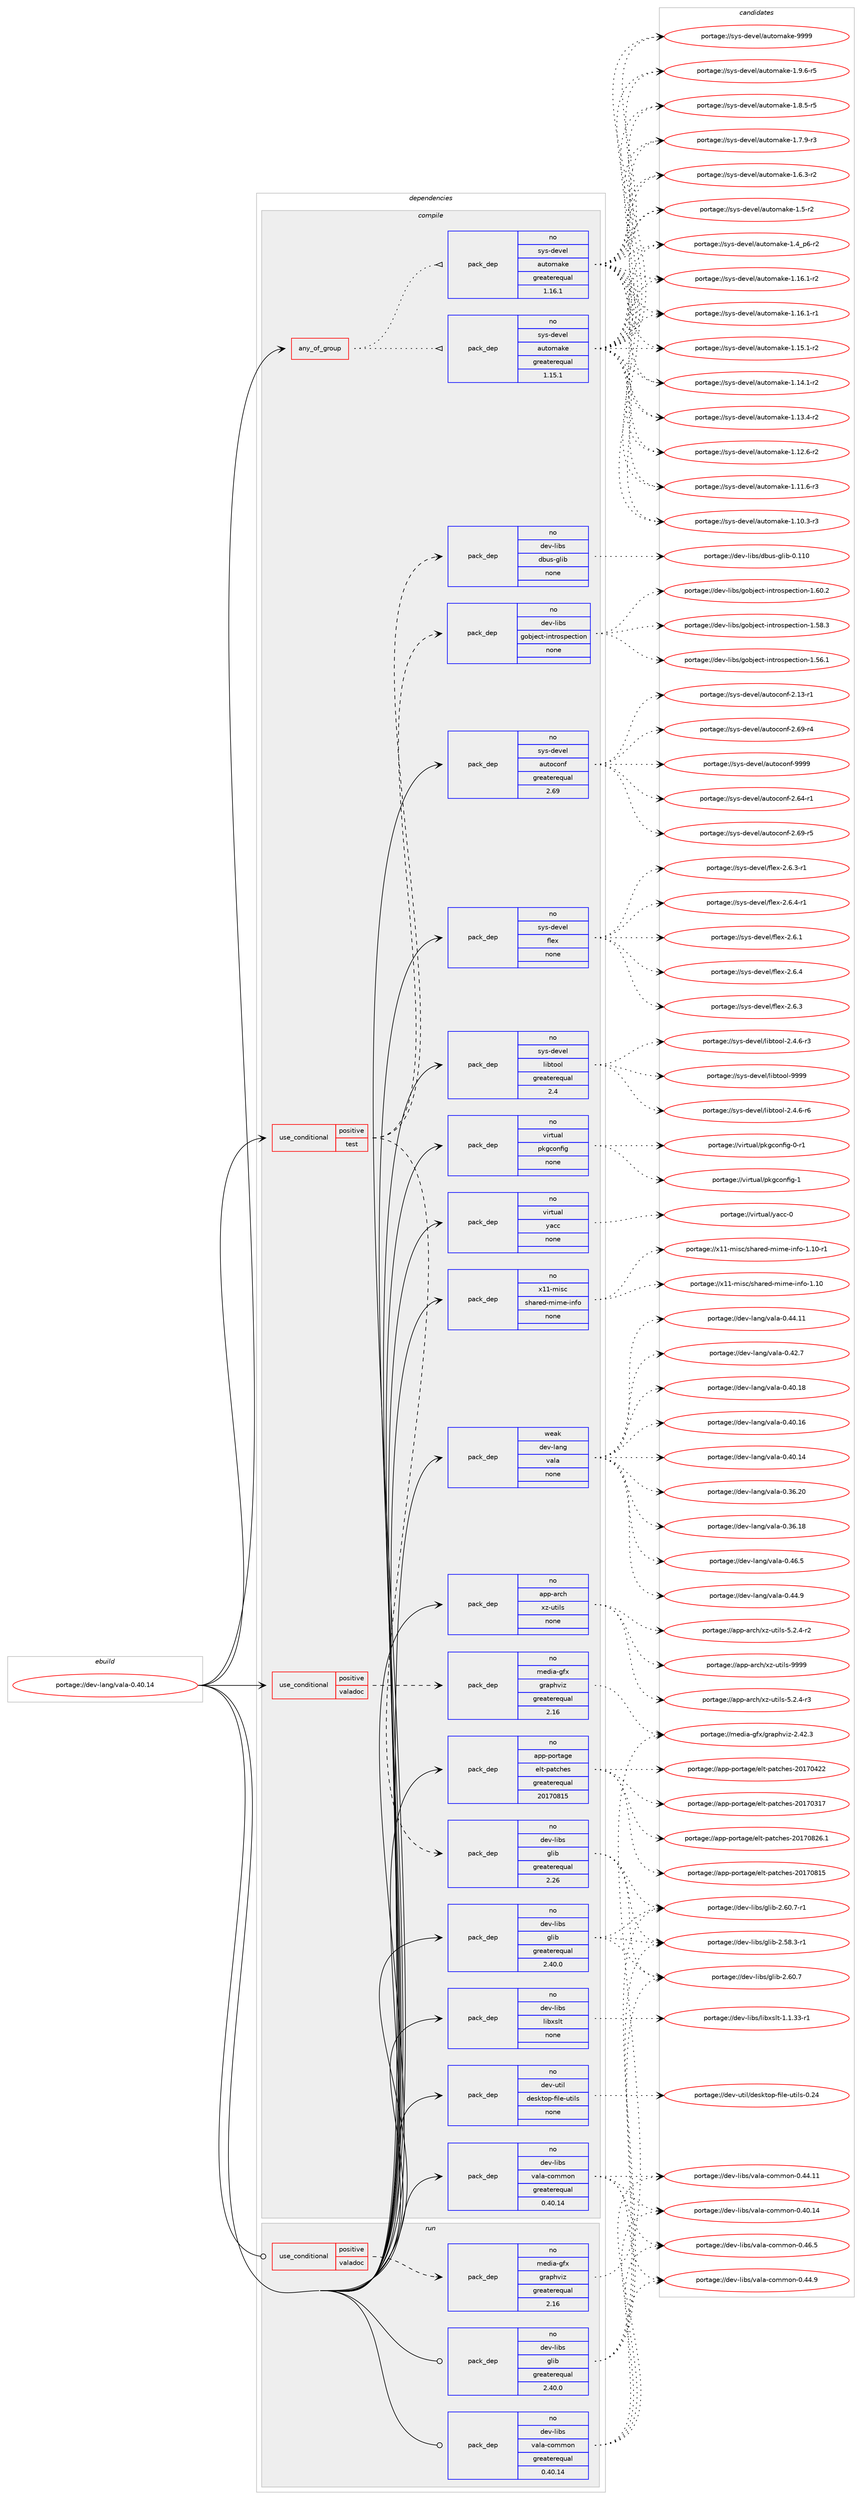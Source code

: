 digraph prolog {

# *************
# Graph options
# *************

newrank=true;
concentrate=true;
compound=true;
graph [rankdir=LR,fontname=Helvetica,fontsize=10,ranksep=1.5];#, ranksep=2.5, nodesep=0.2];
edge  [arrowhead=vee];
node  [fontname=Helvetica,fontsize=10];

# **********
# The ebuild
# **********

subgraph cluster_leftcol {
color=gray;
label=<<i>ebuild</i>>;
id [label="portage://dev-lang/vala-0.40.14", color=red, width=4, href="../dev-lang/vala-0.40.14.svg"];
}

# ****************
# The dependencies
# ****************

subgraph cluster_midcol {
color=gray;
label=<<i>dependencies</i>>;
subgraph cluster_compile {
fillcolor="#eeeeee";
style=filled;
label=<<i>compile</i>>;
subgraph any5160 {
dependency517334 [label=<<TABLE BORDER="0" CELLBORDER="1" CELLSPACING="0" CELLPADDING="4"><TR><TD CELLPADDING="10">any_of_group</TD></TR></TABLE>>, shape=none, color=red];subgraph pack385393 {
dependency517335 [label=<<TABLE BORDER="0" CELLBORDER="1" CELLSPACING="0" CELLPADDING="4" WIDTH="220"><TR><TD ROWSPAN="6" CELLPADDING="30">pack_dep</TD></TR><TR><TD WIDTH="110">no</TD></TR><TR><TD>sys-devel</TD></TR><TR><TD>automake</TD></TR><TR><TD>greaterequal</TD></TR><TR><TD>1.16.1</TD></TR></TABLE>>, shape=none, color=blue];
}
dependency517334:e -> dependency517335:w [weight=20,style="dotted",arrowhead="oinv"];
subgraph pack385394 {
dependency517336 [label=<<TABLE BORDER="0" CELLBORDER="1" CELLSPACING="0" CELLPADDING="4" WIDTH="220"><TR><TD ROWSPAN="6" CELLPADDING="30">pack_dep</TD></TR><TR><TD WIDTH="110">no</TD></TR><TR><TD>sys-devel</TD></TR><TR><TD>automake</TD></TR><TR><TD>greaterequal</TD></TR><TR><TD>1.15.1</TD></TR></TABLE>>, shape=none, color=blue];
}
dependency517334:e -> dependency517336:w [weight=20,style="dotted",arrowhead="oinv"];
}
id:e -> dependency517334:w [weight=20,style="solid",arrowhead="vee"];
subgraph cond126544 {
dependency517337 [label=<<TABLE BORDER="0" CELLBORDER="1" CELLSPACING="0" CELLPADDING="4"><TR><TD ROWSPAN="3" CELLPADDING="10">use_conditional</TD></TR><TR><TD>positive</TD></TR><TR><TD>test</TD></TR></TABLE>>, shape=none, color=red];
subgraph pack385395 {
dependency517338 [label=<<TABLE BORDER="0" CELLBORDER="1" CELLSPACING="0" CELLPADDING="4" WIDTH="220"><TR><TD ROWSPAN="6" CELLPADDING="30">pack_dep</TD></TR><TR><TD WIDTH="110">no</TD></TR><TR><TD>dev-libs</TD></TR><TR><TD>dbus-glib</TD></TR><TR><TD>none</TD></TR><TR><TD></TD></TR></TABLE>>, shape=none, color=blue];
}
dependency517337:e -> dependency517338:w [weight=20,style="dashed",arrowhead="vee"];
subgraph pack385396 {
dependency517339 [label=<<TABLE BORDER="0" CELLBORDER="1" CELLSPACING="0" CELLPADDING="4" WIDTH="220"><TR><TD ROWSPAN="6" CELLPADDING="30">pack_dep</TD></TR><TR><TD WIDTH="110">no</TD></TR><TR><TD>dev-libs</TD></TR><TR><TD>glib</TD></TR><TR><TD>greaterequal</TD></TR><TR><TD>2.26</TD></TR></TABLE>>, shape=none, color=blue];
}
dependency517337:e -> dependency517339:w [weight=20,style="dashed",arrowhead="vee"];
subgraph pack385397 {
dependency517340 [label=<<TABLE BORDER="0" CELLBORDER="1" CELLSPACING="0" CELLPADDING="4" WIDTH="220"><TR><TD ROWSPAN="6" CELLPADDING="30">pack_dep</TD></TR><TR><TD WIDTH="110">no</TD></TR><TR><TD>dev-libs</TD></TR><TR><TD>gobject-introspection</TD></TR><TR><TD>none</TD></TR><TR><TD></TD></TR></TABLE>>, shape=none, color=blue];
}
dependency517337:e -> dependency517340:w [weight=20,style="dashed",arrowhead="vee"];
}
id:e -> dependency517337:w [weight=20,style="solid",arrowhead="vee"];
subgraph cond126545 {
dependency517341 [label=<<TABLE BORDER="0" CELLBORDER="1" CELLSPACING="0" CELLPADDING="4"><TR><TD ROWSPAN="3" CELLPADDING="10">use_conditional</TD></TR><TR><TD>positive</TD></TR><TR><TD>valadoc</TD></TR></TABLE>>, shape=none, color=red];
subgraph pack385398 {
dependency517342 [label=<<TABLE BORDER="0" CELLBORDER="1" CELLSPACING="0" CELLPADDING="4" WIDTH="220"><TR><TD ROWSPAN="6" CELLPADDING="30">pack_dep</TD></TR><TR><TD WIDTH="110">no</TD></TR><TR><TD>media-gfx</TD></TR><TR><TD>graphviz</TD></TR><TR><TD>greaterequal</TD></TR><TR><TD>2.16</TD></TR></TABLE>>, shape=none, color=blue];
}
dependency517341:e -> dependency517342:w [weight=20,style="dashed",arrowhead="vee"];
}
id:e -> dependency517341:w [weight=20,style="solid",arrowhead="vee"];
subgraph pack385399 {
dependency517343 [label=<<TABLE BORDER="0" CELLBORDER="1" CELLSPACING="0" CELLPADDING="4" WIDTH="220"><TR><TD ROWSPAN="6" CELLPADDING="30">pack_dep</TD></TR><TR><TD WIDTH="110">no</TD></TR><TR><TD>app-arch</TD></TR><TR><TD>xz-utils</TD></TR><TR><TD>none</TD></TR><TR><TD></TD></TR></TABLE>>, shape=none, color=blue];
}
id:e -> dependency517343:w [weight=20,style="solid",arrowhead="vee"];
subgraph pack385400 {
dependency517344 [label=<<TABLE BORDER="0" CELLBORDER="1" CELLSPACING="0" CELLPADDING="4" WIDTH="220"><TR><TD ROWSPAN="6" CELLPADDING="30">pack_dep</TD></TR><TR><TD WIDTH="110">no</TD></TR><TR><TD>app-portage</TD></TR><TR><TD>elt-patches</TD></TR><TR><TD>greaterequal</TD></TR><TR><TD>20170815</TD></TR></TABLE>>, shape=none, color=blue];
}
id:e -> dependency517344:w [weight=20,style="solid",arrowhead="vee"];
subgraph pack385401 {
dependency517345 [label=<<TABLE BORDER="0" CELLBORDER="1" CELLSPACING="0" CELLPADDING="4" WIDTH="220"><TR><TD ROWSPAN="6" CELLPADDING="30">pack_dep</TD></TR><TR><TD WIDTH="110">no</TD></TR><TR><TD>dev-libs</TD></TR><TR><TD>glib</TD></TR><TR><TD>greaterequal</TD></TR><TR><TD>2.40.0</TD></TR></TABLE>>, shape=none, color=blue];
}
id:e -> dependency517345:w [weight=20,style="solid",arrowhead="vee"];
subgraph pack385402 {
dependency517346 [label=<<TABLE BORDER="0" CELLBORDER="1" CELLSPACING="0" CELLPADDING="4" WIDTH="220"><TR><TD ROWSPAN="6" CELLPADDING="30">pack_dep</TD></TR><TR><TD WIDTH="110">no</TD></TR><TR><TD>dev-libs</TD></TR><TR><TD>libxslt</TD></TR><TR><TD>none</TD></TR><TR><TD></TD></TR></TABLE>>, shape=none, color=blue];
}
id:e -> dependency517346:w [weight=20,style="solid",arrowhead="vee"];
subgraph pack385403 {
dependency517347 [label=<<TABLE BORDER="0" CELLBORDER="1" CELLSPACING="0" CELLPADDING="4" WIDTH="220"><TR><TD ROWSPAN="6" CELLPADDING="30">pack_dep</TD></TR><TR><TD WIDTH="110">no</TD></TR><TR><TD>dev-libs</TD></TR><TR><TD>vala-common</TD></TR><TR><TD>greaterequal</TD></TR><TR><TD>0.40.14</TD></TR></TABLE>>, shape=none, color=blue];
}
id:e -> dependency517347:w [weight=20,style="solid",arrowhead="vee"];
subgraph pack385404 {
dependency517348 [label=<<TABLE BORDER="0" CELLBORDER="1" CELLSPACING="0" CELLPADDING="4" WIDTH="220"><TR><TD ROWSPAN="6" CELLPADDING="30">pack_dep</TD></TR><TR><TD WIDTH="110">no</TD></TR><TR><TD>dev-util</TD></TR><TR><TD>desktop-file-utils</TD></TR><TR><TD>none</TD></TR><TR><TD></TD></TR></TABLE>>, shape=none, color=blue];
}
id:e -> dependency517348:w [weight=20,style="solid",arrowhead="vee"];
subgraph pack385405 {
dependency517349 [label=<<TABLE BORDER="0" CELLBORDER="1" CELLSPACING="0" CELLPADDING="4" WIDTH="220"><TR><TD ROWSPAN="6" CELLPADDING="30">pack_dep</TD></TR><TR><TD WIDTH="110">no</TD></TR><TR><TD>sys-devel</TD></TR><TR><TD>autoconf</TD></TR><TR><TD>greaterequal</TD></TR><TR><TD>2.69</TD></TR></TABLE>>, shape=none, color=blue];
}
id:e -> dependency517349:w [weight=20,style="solid",arrowhead="vee"];
subgraph pack385406 {
dependency517350 [label=<<TABLE BORDER="0" CELLBORDER="1" CELLSPACING="0" CELLPADDING="4" WIDTH="220"><TR><TD ROWSPAN="6" CELLPADDING="30">pack_dep</TD></TR><TR><TD WIDTH="110">no</TD></TR><TR><TD>sys-devel</TD></TR><TR><TD>flex</TD></TR><TR><TD>none</TD></TR><TR><TD></TD></TR></TABLE>>, shape=none, color=blue];
}
id:e -> dependency517350:w [weight=20,style="solid",arrowhead="vee"];
subgraph pack385407 {
dependency517351 [label=<<TABLE BORDER="0" CELLBORDER="1" CELLSPACING="0" CELLPADDING="4" WIDTH="220"><TR><TD ROWSPAN="6" CELLPADDING="30">pack_dep</TD></TR><TR><TD WIDTH="110">no</TD></TR><TR><TD>sys-devel</TD></TR><TR><TD>libtool</TD></TR><TR><TD>greaterequal</TD></TR><TR><TD>2.4</TD></TR></TABLE>>, shape=none, color=blue];
}
id:e -> dependency517351:w [weight=20,style="solid",arrowhead="vee"];
subgraph pack385408 {
dependency517352 [label=<<TABLE BORDER="0" CELLBORDER="1" CELLSPACING="0" CELLPADDING="4" WIDTH="220"><TR><TD ROWSPAN="6" CELLPADDING="30">pack_dep</TD></TR><TR><TD WIDTH="110">no</TD></TR><TR><TD>virtual</TD></TR><TR><TD>pkgconfig</TD></TR><TR><TD>none</TD></TR><TR><TD></TD></TR></TABLE>>, shape=none, color=blue];
}
id:e -> dependency517352:w [weight=20,style="solid",arrowhead="vee"];
subgraph pack385409 {
dependency517353 [label=<<TABLE BORDER="0" CELLBORDER="1" CELLSPACING="0" CELLPADDING="4" WIDTH="220"><TR><TD ROWSPAN="6" CELLPADDING="30">pack_dep</TD></TR><TR><TD WIDTH="110">no</TD></TR><TR><TD>virtual</TD></TR><TR><TD>yacc</TD></TR><TR><TD>none</TD></TR><TR><TD></TD></TR></TABLE>>, shape=none, color=blue];
}
id:e -> dependency517353:w [weight=20,style="solid",arrowhead="vee"];
subgraph pack385410 {
dependency517354 [label=<<TABLE BORDER="0" CELLBORDER="1" CELLSPACING="0" CELLPADDING="4" WIDTH="220"><TR><TD ROWSPAN="6" CELLPADDING="30">pack_dep</TD></TR><TR><TD WIDTH="110">no</TD></TR><TR><TD>x11-misc</TD></TR><TR><TD>shared-mime-info</TD></TR><TR><TD>none</TD></TR><TR><TD></TD></TR></TABLE>>, shape=none, color=blue];
}
id:e -> dependency517354:w [weight=20,style="solid",arrowhead="vee"];
subgraph pack385411 {
dependency517355 [label=<<TABLE BORDER="0" CELLBORDER="1" CELLSPACING="0" CELLPADDING="4" WIDTH="220"><TR><TD ROWSPAN="6" CELLPADDING="30">pack_dep</TD></TR><TR><TD WIDTH="110">weak</TD></TR><TR><TD>dev-lang</TD></TR><TR><TD>vala</TD></TR><TR><TD>none</TD></TR><TR><TD></TD></TR></TABLE>>, shape=none, color=blue];
}
id:e -> dependency517355:w [weight=20,style="solid",arrowhead="vee"];
}
subgraph cluster_compileandrun {
fillcolor="#eeeeee";
style=filled;
label=<<i>compile and run</i>>;
}
subgraph cluster_run {
fillcolor="#eeeeee";
style=filled;
label=<<i>run</i>>;
subgraph cond126546 {
dependency517356 [label=<<TABLE BORDER="0" CELLBORDER="1" CELLSPACING="0" CELLPADDING="4"><TR><TD ROWSPAN="3" CELLPADDING="10">use_conditional</TD></TR><TR><TD>positive</TD></TR><TR><TD>valadoc</TD></TR></TABLE>>, shape=none, color=red];
subgraph pack385412 {
dependency517357 [label=<<TABLE BORDER="0" CELLBORDER="1" CELLSPACING="0" CELLPADDING="4" WIDTH="220"><TR><TD ROWSPAN="6" CELLPADDING="30">pack_dep</TD></TR><TR><TD WIDTH="110">no</TD></TR><TR><TD>media-gfx</TD></TR><TR><TD>graphviz</TD></TR><TR><TD>greaterequal</TD></TR><TR><TD>2.16</TD></TR></TABLE>>, shape=none, color=blue];
}
dependency517356:e -> dependency517357:w [weight=20,style="dashed",arrowhead="vee"];
}
id:e -> dependency517356:w [weight=20,style="solid",arrowhead="odot"];
subgraph pack385413 {
dependency517358 [label=<<TABLE BORDER="0" CELLBORDER="1" CELLSPACING="0" CELLPADDING="4" WIDTH="220"><TR><TD ROWSPAN="6" CELLPADDING="30">pack_dep</TD></TR><TR><TD WIDTH="110">no</TD></TR><TR><TD>dev-libs</TD></TR><TR><TD>glib</TD></TR><TR><TD>greaterequal</TD></TR><TR><TD>2.40.0</TD></TR></TABLE>>, shape=none, color=blue];
}
id:e -> dependency517358:w [weight=20,style="solid",arrowhead="odot"];
subgraph pack385414 {
dependency517359 [label=<<TABLE BORDER="0" CELLBORDER="1" CELLSPACING="0" CELLPADDING="4" WIDTH="220"><TR><TD ROWSPAN="6" CELLPADDING="30">pack_dep</TD></TR><TR><TD WIDTH="110">no</TD></TR><TR><TD>dev-libs</TD></TR><TR><TD>vala-common</TD></TR><TR><TD>greaterequal</TD></TR><TR><TD>0.40.14</TD></TR></TABLE>>, shape=none, color=blue];
}
id:e -> dependency517359:w [weight=20,style="solid",arrowhead="odot"];
}
}

# **************
# The candidates
# **************

subgraph cluster_choices {
rank=same;
color=gray;
label=<<i>candidates</i>>;

subgraph choice385393 {
color=black;
nodesep=1;
choice115121115451001011181011084797117116111109971071014557575757 [label="portage://sys-devel/automake-9999", color=red, width=4,href="../sys-devel/automake-9999.svg"];
choice115121115451001011181011084797117116111109971071014549465746544511453 [label="portage://sys-devel/automake-1.9.6-r5", color=red, width=4,href="../sys-devel/automake-1.9.6-r5.svg"];
choice115121115451001011181011084797117116111109971071014549465646534511453 [label="portage://sys-devel/automake-1.8.5-r5", color=red, width=4,href="../sys-devel/automake-1.8.5-r5.svg"];
choice115121115451001011181011084797117116111109971071014549465546574511451 [label="portage://sys-devel/automake-1.7.9-r3", color=red, width=4,href="../sys-devel/automake-1.7.9-r3.svg"];
choice115121115451001011181011084797117116111109971071014549465446514511450 [label="portage://sys-devel/automake-1.6.3-r2", color=red, width=4,href="../sys-devel/automake-1.6.3-r2.svg"];
choice11512111545100101118101108479711711611110997107101454946534511450 [label="portage://sys-devel/automake-1.5-r2", color=red, width=4,href="../sys-devel/automake-1.5-r2.svg"];
choice115121115451001011181011084797117116111109971071014549465295112544511450 [label="portage://sys-devel/automake-1.4_p6-r2", color=red, width=4,href="../sys-devel/automake-1.4_p6-r2.svg"];
choice11512111545100101118101108479711711611110997107101454946495446494511450 [label="portage://sys-devel/automake-1.16.1-r2", color=red, width=4,href="../sys-devel/automake-1.16.1-r2.svg"];
choice11512111545100101118101108479711711611110997107101454946495446494511449 [label="portage://sys-devel/automake-1.16.1-r1", color=red, width=4,href="../sys-devel/automake-1.16.1-r1.svg"];
choice11512111545100101118101108479711711611110997107101454946495346494511450 [label="portage://sys-devel/automake-1.15.1-r2", color=red, width=4,href="../sys-devel/automake-1.15.1-r2.svg"];
choice11512111545100101118101108479711711611110997107101454946495246494511450 [label="portage://sys-devel/automake-1.14.1-r2", color=red, width=4,href="../sys-devel/automake-1.14.1-r2.svg"];
choice11512111545100101118101108479711711611110997107101454946495146524511450 [label="portage://sys-devel/automake-1.13.4-r2", color=red, width=4,href="../sys-devel/automake-1.13.4-r2.svg"];
choice11512111545100101118101108479711711611110997107101454946495046544511450 [label="portage://sys-devel/automake-1.12.6-r2", color=red, width=4,href="../sys-devel/automake-1.12.6-r2.svg"];
choice11512111545100101118101108479711711611110997107101454946494946544511451 [label="portage://sys-devel/automake-1.11.6-r3", color=red, width=4,href="../sys-devel/automake-1.11.6-r3.svg"];
choice11512111545100101118101108479711711611110997107101454946494846514511451 [label="portage://sys-devel/automake-1.10.3-r3", color=red, width=4,href="../sys-devel/automake-1.10.3-r3.svg"];
dependency517335:e -> choice115121115451001011181011084797117116111109971071014557575757:w [style=dotted,weight="100"];
dependency517335:e -> choice115121115451001011181011084797117116111109971071014549465746544511453:w [style=dotted,weight="100"];
dependency517335:e -> choice115121115451001011181011084797117116111109971071014549465646534511453:w [style=dotted,weight="100"];
dependency517335:e -> choice115121115451001011181011084797117116111109971071014549465546574511451:w [style=dotted,weight="100"];
dependency517335:e -> choice115121115451001011181011084797117116111109971071014549465446514511450:w [style=dotted,weight="100"];
dependency517335:e -> choice11512111545100101118101108479711711611110997107101454946534511450:w [style=dotted,weight="100"];
dependency517335:e -> choice115121115451001011181011084797117116111109971071014549465295112544511450:w [style=dotted,weight="100"];
dependency517335:e -> choice11512111545100101118101108479711711611110997107101454946495446494511450:w [style=dotted,weight="100"];
dependency517335:e -> choice11512111545100101118101108479711711611110997107101454946495446494511449:w [style=dotted,weight="100"];
dependency517335:e -> choice11512111545100101118101108479711711611110997107101454946495346494511450:w [style=dotted,weight="100"];
dependency517335:e -> choice11512111545100101118101108479711711611110997107101454946495246494511450:w [style=dotted,weight="100"];
dependency517335:e -> choice11512111545100101118101108479711711611110997107101454946495146524511450:w [style=dotted,weight="100"];
dependency517335:e -> choice11512111545100101118101108479711711611110997107101454946495046544511450:w [style=dotted,weight="100"];
dependency517335:e -> choice11512111545100101118101108479711711611110997107101454946494946544511451:w [style=dotted,weight="100"];
dependency517335:e -> choice11512111545100101118101108479711711611110997107101454946494846514511451:w [style=dotted,weight="100"];
}
subgraph choice385394 {
color=black;
nodesep=1;
choice115121115451001011181011084797117116111109971071014557575757 [label="portage://sys-devel/automake-9999", color=red, width=4,href="../sys-devel/automake-9999.svg"];
choice115121115451001011181011084797117116111109971071014549465746544511453 [label="portage://sys-devel/automake-1.9.6-r5", color=red, width=4,href="../sys-devel/automake-1.9.6-r5.svg"];
choice115121115451001011181011084797117116111109971071014549465646534511453 [label="portage://sys-devel/automake-1.8.5-r5", color=red, width=4,href="../sys-devel/automake-1.8.5-r5.svg"];
choice115121115451001011181011084797117116111109971071014549465546574511451 [label="portage://sys-devel/automake-1.7.9-r3", color=red, width=4,href="../sys-devel/automake-1.7.9-r3.svg"];
choice115121115451001011181011084797117116111109971071014549465446514511450 [label="portage://sys-devel/automake-1.6.3-r2", color=red, width=4,href="../sys-devel/automake-1.6.3-r2.svg"];
choice11512111545100101118101108479711711611110997107101454946534511450 [label="portage://sys-devel/automake-1.5-r2", color=red, width=4,href="../sys-devel/automake-1.5-r2.svg"];
choice115121115451001011181011084797117116111109971071014549465295112544511450 [label="portage://sys-devel/automake-1.4_p6-r2", color=red, width=4,href="../sys-devel/automake-1.4_p6-r2.svg"];
choice11512111545100101118101108479711711611110997107101454946495446494511450 [label="portage://sys-devel/automake-1.16.1-r2", color=red, width=4,href="../sys-devel/automake-1.16.1-r2.svg"];
choice11512111545100101118101108479711711611110997107101454946495446494511449 [label="portage://sys-devel/automake-1.16.1-r1", color=red, width=4,href="../sys-devel/automake-1.16.1-r1.svg"];
choice11512111545100101118101108479711711611110997107101454946495346494511450 [label="portage://sys-devel/automake-1.15.1-r2", color=red, width=4,href="../sys-devel/automake-1.15.1-r2.svg"];
choice11512111545100101118101108479711711611110997107101454946495246494511450 [label="portage://sys-devel/automake-1.14.1-r2", color=red, width=4,href="../sys-devel/automake-1.14.1-r2.svg"];
choice11512111545100101118101108479711711611110997107101454946495146524511450 [label="portage://sys-devel/automake-1.13.4-r2", color=red, width=4,href="../sys-devel/automake-1.13.4-r2.svg"];
choice11512111545100101118101108479711711611110997107101454946495046544511450 [label="portage://sys-devel/automake-1.12.6-r2", color=red, width=4,href="../sys-devel/automake-1.12.6-r2.svg"];
choice11512111545100101118101108479711711611110997107101454946494946544511451 [label="portage://sys-devel/automake-1.11.6-r3", color=red, width=4,href="../sys-devel/automake-1.11.6-r3.svg"];
choice11512111545100101118101108479711711611110997107101454946494846514511451 [label="portage://sys-devel/automake-1.10.3-r3", color=red, width=4,href="../sys-devel/automake-1.10.3-r3.svg"];
dependency517336:e -> choice115121115451001011181011084797117116111109971071014557575757:w [style=dotted,weight="100"];
dependency517336:e -> choice115121115451001011181011084797117116111109971071014549465746544511453:w [style=dotted,weight="100"];
dependency517336:e -> choice115121115451001011181011084797117116111109971071014549465646534511453:w [style=dotted,weight="100"];
dependency517336:e -> choice115121115451001011181011084797117116111109971071014549465546574511451:w [style=dotted,weight="100"];
dependency517336:e -> choice115121115451001011181011084797117116111109971071014549465446514511450:w [style=dotted,weight="100"];
dependency517336:e -> choice11512111545100101118101108479711711611110997107101454946534511450:w [style=dotted,weight="100"];
dependency517336:e -> choice115121115451001011181011084797117116111109971071014549465295112544511450:w [style=dotted,weight="100"];
dependency517336:e -> choice11512111545100101118101108479711711611110997107101454946495446494511450:w [style=dotted,weight="100"];
dependency517336:e -> choice11512111545100101118101108479711711611110997107101454946495446494511449:w [style=dotted,weight="100"];
dependency517336:e -> choice11512111545100101118101108479711711611110997107101454946495346494511450:w [style=dotted,weight="100"];
dependency517336:e -> choice11512111545100101118101108479711711611110997107101454946495246494511450:w [style=dotted,weight="100"];
dependency517336:e -> choice11512111545100101118101108479711711611110997107101454946495146524511450:w [style=dotted,weight="100"];
dependency517336:e -> choice11512111545100101118101108479711711611110997107101454946495046544511450:w [style=dotted,weight="100"];
dependency517336:e -> choice11512111545100101118101108479711711611110997107101454946494946544511451:w [style=dotted,weight="100"];
dependency517336:e -> choice11512111545100101118101108479711711611110997107101454946494846514511451:w [style=dotted,weight="100"];
}
subgraph choice385395 {
color=black;
nodesep=1;
choice100101118451081059811547100981171154510310810598454846494948 [label="portage://dev-libs/dbus-glib-0.110", color=red, width=4,href="../dev-libs/dbus-glib-0.110.svg"];
dependency517338:e -> choice100101118451081059811547100981171154510310810598454846494948:w [style=dotted,weight="100"];
}
subgraph choice385396 {
color=black;
nodesep=1;
choice10010111845108105981154710310810598455046544846554511449 [label="portage://dev-libs/glib-2.60.7-r1", color=red, width=4,href="../dev-libs/glib-2.60.7-r1.svg"];
choice1001011184510810598115471031081059845504654484655 [label="portage://dev-libs/glib-2.60.7", color=red, width=4,href="../dev-libs/glib-2.60.7.svg"];
choice10010111845108105981154710310810598455046535646514511449 [label="portage://dev-libs/glib-2.58.3-r1", color=red, width=4,href="../dev-libs/glib-2.58.3-r1.svg"];
dependency517339:e -> choice10010111845108105981154710310810598455046544846554511449:w [style=dotted,weight="100"];
dependency517339:e -> choice1001011184510810598115471031081059845504654484655:w [style=dotted,weight="100"];
dependency517339:e -> choice10010111845108105981154710310810598455046535646514511449:w [style=dotted,weight="100"];
}
subgraph choice385397 {
color=black;
nodesep=1;
choice1001011184510810598115471031119810610199116451051101161141111151121019911610511111045494654484650 [label="portage://dev-libs/gobject-introspection-1.60.2", color=red, width=4,href="../dev-libs/gobject-introspection-1.60.2.svg"];
choice1001011184510810598115471031119810610199116451051101161141111151121019911610511111045494653564651 [label="portage://dev-libs/gobject-introspection-1.58.3", color=red, width=4,href="../dev-libs/gobject-introspection-1.58.3.svg"];
choice1001011184510810598115471031119810610199116451051101161141111151121019911610511111045494653544649 [label="portage://dev-libs/gobject-introspection-1.56.1", color=red, width=4,href="../dev-libs/gobject-introspection-1.56.1.svg"];
dependency517340:e -> choice1001011184510810598115471031119810610199116451051101161141111151121019911610511111045494654484650:w [style=dotted,weight="100"];
dependency517340:e -> choice1001011184510810598115471031119810610199116451051101161141111151121019911610511111045494653564651:w [style=dotted,weight="100"];
dependency517340:e -> choice1001011184510810598115471031119810610199116451051101161141111151121019911610511111045494653544649:w [style=dotted,weight="100"];
}
subgraph choice385398 {
color=black;
nodesep=1;
choice1091011001059745103102120471031149711210411810512245504652504651 [label="portage://media-gfx/graphviz-2.42.3", color=red, width=4,href="../media-gfx/graphviz-2.42.3.svg"];
dependency517342:e -> choice1091011001059745103102120471031149711210411810512245504652504651:w [style=dotted,weight="100"];
}
subgraph choice385399 {
color=black;
nodesep=1;
choice9711211245971149910447120122451171161051081154557575757 [label="portage://app-arch/xz-utils-9999", color=red, width=4,href="../app-arch/xz-utils-9999.svg"];
choice9711211245971149910447120122451171161051081154553465046524511451 [label="portage://app-arch/xz-utils-5.2.4-r3", color=red, width=4,href="../app-arch/xz-utils-5.2.4-r3.svg"];
choice9711211245971149910447120122451171161051081154553465046524511450 [label="portage://app-arch/xz-utils-5.2.4-r2", color=red, width=4,href="../app-arch/xz-utils-5.2.4-r2.svg"];
dependency517343:e -> choice9711211245971149910447120122451171161051081154557575757:w [style=dotted,weight="100"];
dependency517343:e -> choice9711211245971149910447120122451171161051081154553465046524511451:w [style=dotted,weight="100"];
dependency517343:e -> choice9711211245971149910447120122451171161051081154553465046524511450:w [style=dotted,weight="100"];
}
subgraph choice385400 {
color=black;
nodesep=1;
choice971121124511211111411697103101471011081164511297116991041011154550484955485650544649 [label="portage://app-portage/elt-patches-20170826.1", color=red, width=4,href="../app-portage/elt-patches-20170826.1.svg"];
choice97112112451121111141169710310147101108116451129711699104101115455048495548564953 [label="portage://app-portage/elt-patches-20170815", color=red, width=4,href="../app-portage/elt-patches-20170815.svg"];
choice97112112451121111141169710310147101108116451129711699104101115455048495548525050 [label="portage://app-portage/elt-patches-20170422", color=red, width=4,href="../app-portage/elt-patches-20170422.svg"];
choice97112112451121111141169710310147101108116451129711699104101115455048495548514955 [label="portage://app-portage/elt-patches-20170317", color=red, width=4,href="../app-portage/elt-patches-20170317.svg"];
dependency517344:e -> choice971121124511211111411697103101471011081164511297116991041011154550484955485650544649:w [style=dotted,weight="100"];
dependency517344:e -> choice97112112451121111141169710310147101108116451129711699104101115455048495548564953:w [style=dotted,weight="100"];
dependency517344:e -> choice97112112451121111141169710310147101108116451129711699104101115455048495548525050:w [style=dotted,weight="100"];
dependency517344:e -> choice97112112451121111141169710310147101108116451129711699104101115455048495548514955:w [style=dotted,weight="100"];
}
subgraph choice385401 {
color=black;
nodesep=1;
choice10010111845108105981154710310810598455046544846554511449 [label="portage://dev-libs/glib-2.60.7-r1", color=red, width=4,href="../dev-libs/glib-2.60.7-r1.svg"];
choice1001011184510810598115471031081059845504654484655 [label="portage://dev-libs/glib-2.60.7", color=red, width=4,href="../dev-libs/glib-2.60.7.svg"];
choice10010111845108105981154710310810598455046535646514511449 [label="portage://dev-libs/glib-2.58.3-r1", color=red, width=4,href="../dev-libs/glib-2.58.3-r1.svg"];
dependency517345:e -> choice10010111845108105981154710310810598455046544846554511449:w [style=dotted,weight="100"];
dependency517345:e -> choice1001011184510810598115471031081059845504654484655:w [style=dotted,weight="100"];
dependency517345:e -> choice10010111845108105981154710310810598455046535646514511449:w [style=dotted,weight="100"];
}
subgraph choice385402 {
color=black;
nodesep=1;
choice10010111845108105981154710810598120115108116454946494651514511449 [label="portage://dev-libs/libxslt-1.1.33-r1", color=red, width=4,href="../dev-libs/libxslt-1.1.33-r1.svg"];
dependency517346:e -> choice10010111845108105981154710810598120115108116454946494651514511449:w [style=dotted,weight="100"];
}
subgraph choice385403 {
color=black;
nodesep=1;
choice1001011184510810598115471189710897459911110910911111045484652544653 [label="portage://dev-libs/vala-common-0.46.5", color=red, width=4,href="../dev-libs/vala-common-0.46.5.svg"];
choice1001011184510810598115471189710897459911110910911111045484652524657 [label="portage://dev-libs/vala-common-0.44.9", color=red, width=4,href="../dev-libs/vala-common-0.44.9.svg"];
choice100101118451081059811547118971089745991111091091111104548465252464949 [label="portage://dev-libs/vala-common-0.44.11", color=red, width=4,href="../dev-libs/vala-common-0.44.11.svg"];
choice100101118451081059811547118971089745991111091091111104548465248464952 [label="portage://dev-libs/vala-common-0.40.14", color=red, width=4,href="../dev-libs/vala-common-0.40.14.svg"];
dependency517347:e -> choice1001011184510810598115471189710897459911110910911111045484652544653:w [style=dotted,weight="100"];
dependency517347:e -> choice1001011184510810598115471189710897459911110910911111045484652524657:w [style=dotted,weight="100"];
dependency517347:e -> choice100101118451081059811547118971089745991111091091111104548465252464949:w [style=dotted,weight="100"];
dependency517347:e -> choice100101118451081059811547118971089745991111091091111104548465248464952:w [style=dotted,weight="100"];
}
subgraph choice385404 {
color=black;
nodesep=1;
choice100101118451171161051084710010111510711611111245102105108101451171161051081154548465052 [label="portage://dev-util/desktop-file-utils-0.24", color=red, width=4,href="../dev-util/desktop-file-utils-0.24.svg"];
dependency517348:e -> choice100101118451171161051084710010111510711611111245102105108101451171161051081154548465052:w [style=dotted,weight="100"];
}
subgraph choice385405 {
color=black;
nodesep=1;
choice115121115451001011181011084797117116111991111101024557575757 [label="portage://sys-devel/autoconf-9999", color=red, width=4,href="../sys-devel/autoconf-9999.svg"];
choice1151211154510010111810110847971171161119911111010245504654574511453 [label="portage://sys-devel/autoconf-2.69-r5", color=red, width=4,href="../sys-devel/autoconf-2.69-r5.svg"];
choice1151211154510010111810110847971171161119911111010245504654574511452 [label="portage://sys-devel/autoconf-2.69-r4", color=red, width=4,href="../sys-devel/autoconf-2.69-r4.svg"];
choice1151211154510010111810110847971171161119911111010245504654524511449 [label="portage://sys-devel/autoconf-2.64-r1", color=red, width=4,href="../sys-devel/autoconf-2.64-r1.svg"];
choice1151211154510010111810110847971171161119911111010245504649514511449 [label="portage://sys-devel/autoconf-2.13-r1", color=red, width=4,href="../sys-devel/autoconf-2.13-r1.svg"];
dependency517349:e -> choice115121115451001011181011084797117116111991111101024557575757:w [style=dotted,weight="100"];
dependency517349:e -> choice1151211154510010111810110847971171161119911111010245504654574511453:w [style=dotted,weight="100"];
dependency517349:e -> choice1151211154510010111810110847971171161119911111010245504654574511452:w [style=dotted,weight="100"];
dependency517349:e -> choice1151211154510010111810110847971171161119911111010245504654524511449:w [style=dotted,weight="100"];
dependency517349:e -> choice1151211154510010111810110847971171161119911111010245504649514511449:w [style=dotted,weight="100"];
}
subgraph choice385406 {
color=black;
nodesep=1;
choice11512111545100101118101108471021081011204550465446524511449 [label="portage://sys-devel/flex-2.6.4-r1", color=red, width=4,href="../sys-devel/flex-2.6.4-r1.svg"];
choice1151211154510010111810110847102108101120455046544652 [label="portage://sys-devel/flex-2.6.4", color=red, width=4,href="../sys-devel/flex-2.6.4.svg"];
choice11512111545100101118101108471021081011204550465446514511449 [label="portage://sys-devel/flex-2.6.3-r1", color=red, width=4,href="../sys-devel/flex-2.6.3-r1.svg"];
choice1151211154510010111810110847102108101120455046544651 [label="portage://sys-devel/flex-2.6.3", color=red, width=4,href="../sys-devel/flex-2.6.3.svg"];
choice1151211154510010111810110847102108101120455046544649 [label="portage://sys-devel/flex-2.6.1", color=red, width=4,href="../sys-devel/flex-2.6.1.svg"];
dependency517350:e -> choice11512111545100101118101108471021081011204550465446524511449:w [style=dotted,weight="100"];
dependency517350:e -> choice1151211154510010111810110847102108101120455046544652:w [style=dotted,weight="100"];
dependency517350:e -> choice11512111545100101118101108471021081011204550465446514511449:w [style=dotted,weight="100"];
dependency517350:e -> choice1151211154510010111810110847102108101120455046544651:w [style=dotted,weight="100"];
dependency517350:e -> choice1151211154510010111810110847102108101120455046544649:w [style=dotted,weight="100"];
}
subgraph choice385407 {
color=black;
nodesep=1;
choice1151211154510010111810110847108105981161111111084557575757 [label="portage://sys-devel/libtool-9999", color=red, width=4,href="../sys-devel/libtool-9999.svg"];
choice1151211154510010111810110847108105981161111111084550465246544511454 [label="portage://sys-devel/libtool-2.4.6-r6", color=red, width=4,href="../sys-devel/libtool-2.4.6-r6.svg"];
choice1151211154510010111810110847108105981161111111084550465246544511451 [label="portage://sys-devel/libtool-2.4.6-r3", color=red, width=4,href="../sys-devel/libtool-2.4.6-r3.svg"];
dependency517351:e -> choice1151211154510010111810110847108105981161111111084557575757:w [style=dotted,weight="100"];
dependency517351:e -> choice1151211154510010111810110847108105981161111111084550465246544511454:w [style=dotted,weight="100"];
dependency517351:e -> choice1151211154510010111810110847108105981161111111084550465246544511451:w [style=dotted,weight="100"];
}
subgraph choice385408 {
color=black;
nodesep=1;
choice1181051141161179710847112107103991111101021051034549 [label="portage://virtual/pkgconfig-1", color=red, width=4,href="../virtual/pkgconfig-1.svg"];
choice11810511411611797108471121071039911111010210510345484511449 [label="portage://virtual/pkgconfig-0-r1", color=red, width=4,href="../virtual/pkgconfig-0-r1.svg"];
dependency517352:e -> choice1181051141161179710847112107103991111101021051034549:w [style=dotted,weight="100"];
dependency517352:e -> choice11810511411611797108471121071039911111010210510345484511449:w [style=dotted,weight="100"];
}
subgraph choice385409 {
color=black;
nodesep=1;
choice11810511411611797108471219799994548 [label="portage://virtual/yacc-0", color=red, width=4,href="../virtual/yacc-0.svg"];
dependency517353:e -> choice11810511411611797108471219799994548:w [style=dotted,weight="100"];
}
subgraph choice385410 {
color=black;
nodesep=1;
choice120494945109105115994711510497114101100451091051091014510511010211145494649484511449 [label="portage://x11-misc/shared-mime-info-1.10-r1", color=red, width=4,href="../x11-misc/shared-mime-info-1.10-r1.svg"];
choice12049494510910511599471151049711410110045109105109101451051101021114549464948 [label="portage://x11-misc/shared-mime-info-1.10", color=red, width=4,href="../x11-misc/shared-mime-info-1.10.svg"];
dependency517354:e -> choice120494945109105115994711510497114101100451091051091014510511010211145494649484511449:w [style=dotted,weight="100"];
dependency517354:e -> choice12049494510910511599471151049711410110045109105109101451051101021114549464948:w [style=dotted,weight="100"];
}
subgraph choice385411 {
color=black;
nodesep=1;
choice100101118451089711010347118971089745484652544653 [label="portage://dev-lang/vala-0.46.5", color=red, width=4,href="../dev-lang/vala-0.46.5.svg"];
choice100101118451089711010347118971089745484652524657 [label="portage://dev-lang/vala-0.44.9", color=red, width=4,href="../dev-lang/vala-0.44.9.svg"];
choice10010111845108971101034711897108974548465252464949 [label="portage://dev-lang/vala-0.44.11", color=red, width=4,href="../dev-lang/vala-0.44.11.svg"];
choice100101118451089711010347118971089745484652504655 [label="portage://dev-lang/vala-0.42.7", color=red, width=4,href="../dev-lang/vala-0.42.7.svg"];
choice10010111845108971101034711897108974548465248464956 [label="portage://dev-lang/vala-0.40.18", color=red, width=4,href="../dev-lang/vala-0.40.18.svg"];
choice10010111845108971101034711897108974548465248464954 [label="portage://dev-lang/vala-0.40.16", color=red, width=4,href="../dev-lang/vala-0.40.16.svg"];
choice10010111845108971101034711897108974548465248464952 [label="portage://dev-lang/vala-0.40.14", color=red, width=4,href="../dev-lang/vala-0.40.14.svg"];
choice10010111845108971101034711897108974548465154465048 [label="portage://dev-lang/vala-0.36.20", color=red, width=4,href="../dev-lang/vala-0.36.20.svg"];
choice10010111845108971101034711897108974548465154464956 [label="portage://dev-lang/vala-0.36.18", color=red, width=4,href="../dev-lang/vala-0.36.18.svg"];
dependency517355:e -> choice100101118451089711010347118971089745484652544653:w [style=dotted,weight="100"];
dependency517355:e -> choice100101118451089711010347118971089745484652524657:w [style=dotted,weight="100"];
dependency517355:e -> choice10010111845108971101034711897108974548465252464949:w [style=dotted,weight="100"];
dependency517355:e -> choice100101118451089711010347118971089745484652504655:w [style=dotted,weight="100"];
dependency517355:e -> choice10010111845108971101034711897108974548465248464956:w [style=dotted,weight="100"];
dependency517355:e -> choice10010111845108971101034711897108974548465248464954:w [style=dotted,weight="100"];
dependency517355:e -> choice10010111845108971101034711897108974548465248464952:w [style=dotted,weight="100"];
dependency517355:e -> choice10010111845108971101034711897108974548465154465048:w [style=dotted,weight="100"];
dependency517355:e -> choice10010111845108971101034711897108974548465154464956:w [style=dotted,weight="100"];
}
subgraph choice385412 {
color=black;
nodesep=1;
choice1091011001059745103102120471031149711210411810512245504652504651 [label="portage://media-gfx/graphviz-2.42.3", color=red, width=4,href="../media-gfx/graphviz-2.42.3.svg"];
dependency517357:e -> choice1091011001059745103102120471031149711210411810512245504652504651:w [style=dotted,weight="100"];
}
subgraph choice385413 {
color=black;
nodesep=1;
choice10010111845108105981154710310810598455046544846554511449 [label="portage://dev-libs/glib-2.60.7-r1", color=red, width=4,href="../dev-libs/glib-2.60.7-r1.svg"];
choice1001011184510810598115471031081059845504654484655 [label="portage://dev-libs/glib-2.60.7", color=red, width=4,href="../dev-libs/glib-2.60.7.svg"];
choice10010111845108105981154710310810598455046535646514511449 [label="portage://dev-libs/glib-2.58.3-r1", color=red, width=4,href="../dev-libs/glib-2.58.3-r1.svg"];
dependency517358:e -> choice10010111845108105981154710310810598455046544846554511449:w [style=dotted,weight="100"];
dependency517358:e -> choice1001011184510810598115471031081059845504654484655:w [style=dotted,weight="100"];
dependency517358:e -> choice10010111845108105981154710310810598455046535646514511449:w [style=dotted,weight="100"];
}
subgraph choice385414 {
color=black;
nodesep=1;
choice1001011184510810598115471189710897459911110910911111045484652544653 [label="portage://dev-libs/vala-common-0.46.5", color=red, width=4,href="../dev-libs/vala-common-0.46.5.svg"];
choice1001011184510810598115471189710897459911110910911111045484652524657 [label="portage://dev-libs/vala-common-0.44.9", color=red, width=4,href="../dev-libs/vala-common-0.44.9.svg"];
choice100101118451081059811547118971089745991111091091111104548465252464949 [label="portage://dev-libs/vala-common-0.44.11", color=red, width=4,href="../dev-libs/vala-common-0.44.11.svg"];
choice100101118451081059811547118971089745991111091091111104548465248464952 [label="portage://dev-libs/vala-common-0.40.14", color=red, width=4,href="../dev-libs/vala-common-0.40.14.svg"];
dependency517359:e -> choice1001011184510810598115471189710897459911110910911111045484652544653:w [style=dotted,weight="100"];
dependency517359:e -> choice1001011184510810598115471189710897459911110910911111045484652524657:w [style=dotted,weight="100"];
dependency517359:e -> choice100101118451081059811547118971089745991111091091111104548465252464949:w [style=dotted,weight="100"];
dependency517359:e -> choice100101118451081059811547118971089745991111091091111104548465248464952:w [style=dotted,weight="100"];
}
}

}
